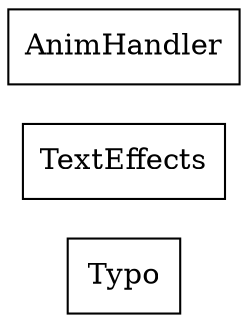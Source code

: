 strict digraph class_diagram {
  rankdir=LR;
  TypeTypo[
    label="Typo",
    URL="Typo.html",
    tooltip="com.sekati.effects.Typo",
    shape="record"
  ];
  TypeTextEffects[
    label="TextEffects",
    URL="TextEffects.html",
    tooltip="com.sekati.effects.TextEffects",
    shape="record"
  ];
  TypeAnimHandler[
    label="AnimHandler",
    URL="AnimHandler.html",
    tooltip="com.sekati.effects.AnimHandler",
    shape="record"
  ];
}
